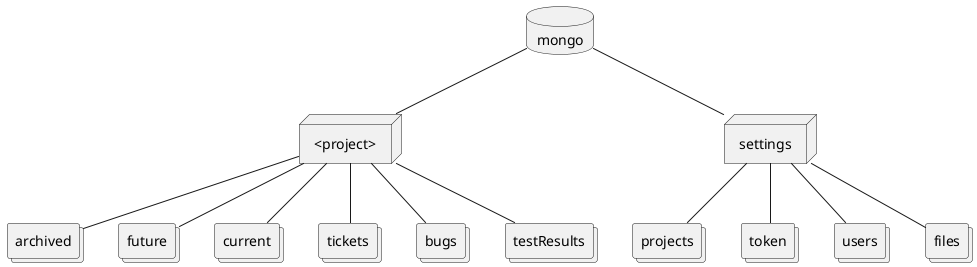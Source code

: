 @startuml
database mongo
node "<project>"
node settings
collections projects
collections token
collections users
collections archived
collections future
collections current
collections tickets
collections bugs
collections testResults
collections files

mongo -- "<project>"
mongo -- settings

"<project>" -- archived
"<project>" -- future
"<project>" -- current
"<project>" -- tickets
"<project>" -- bugs
"<project>" -- testResults

settings -- projects
settings -- token
settings -- users
settings -- files



@enduml